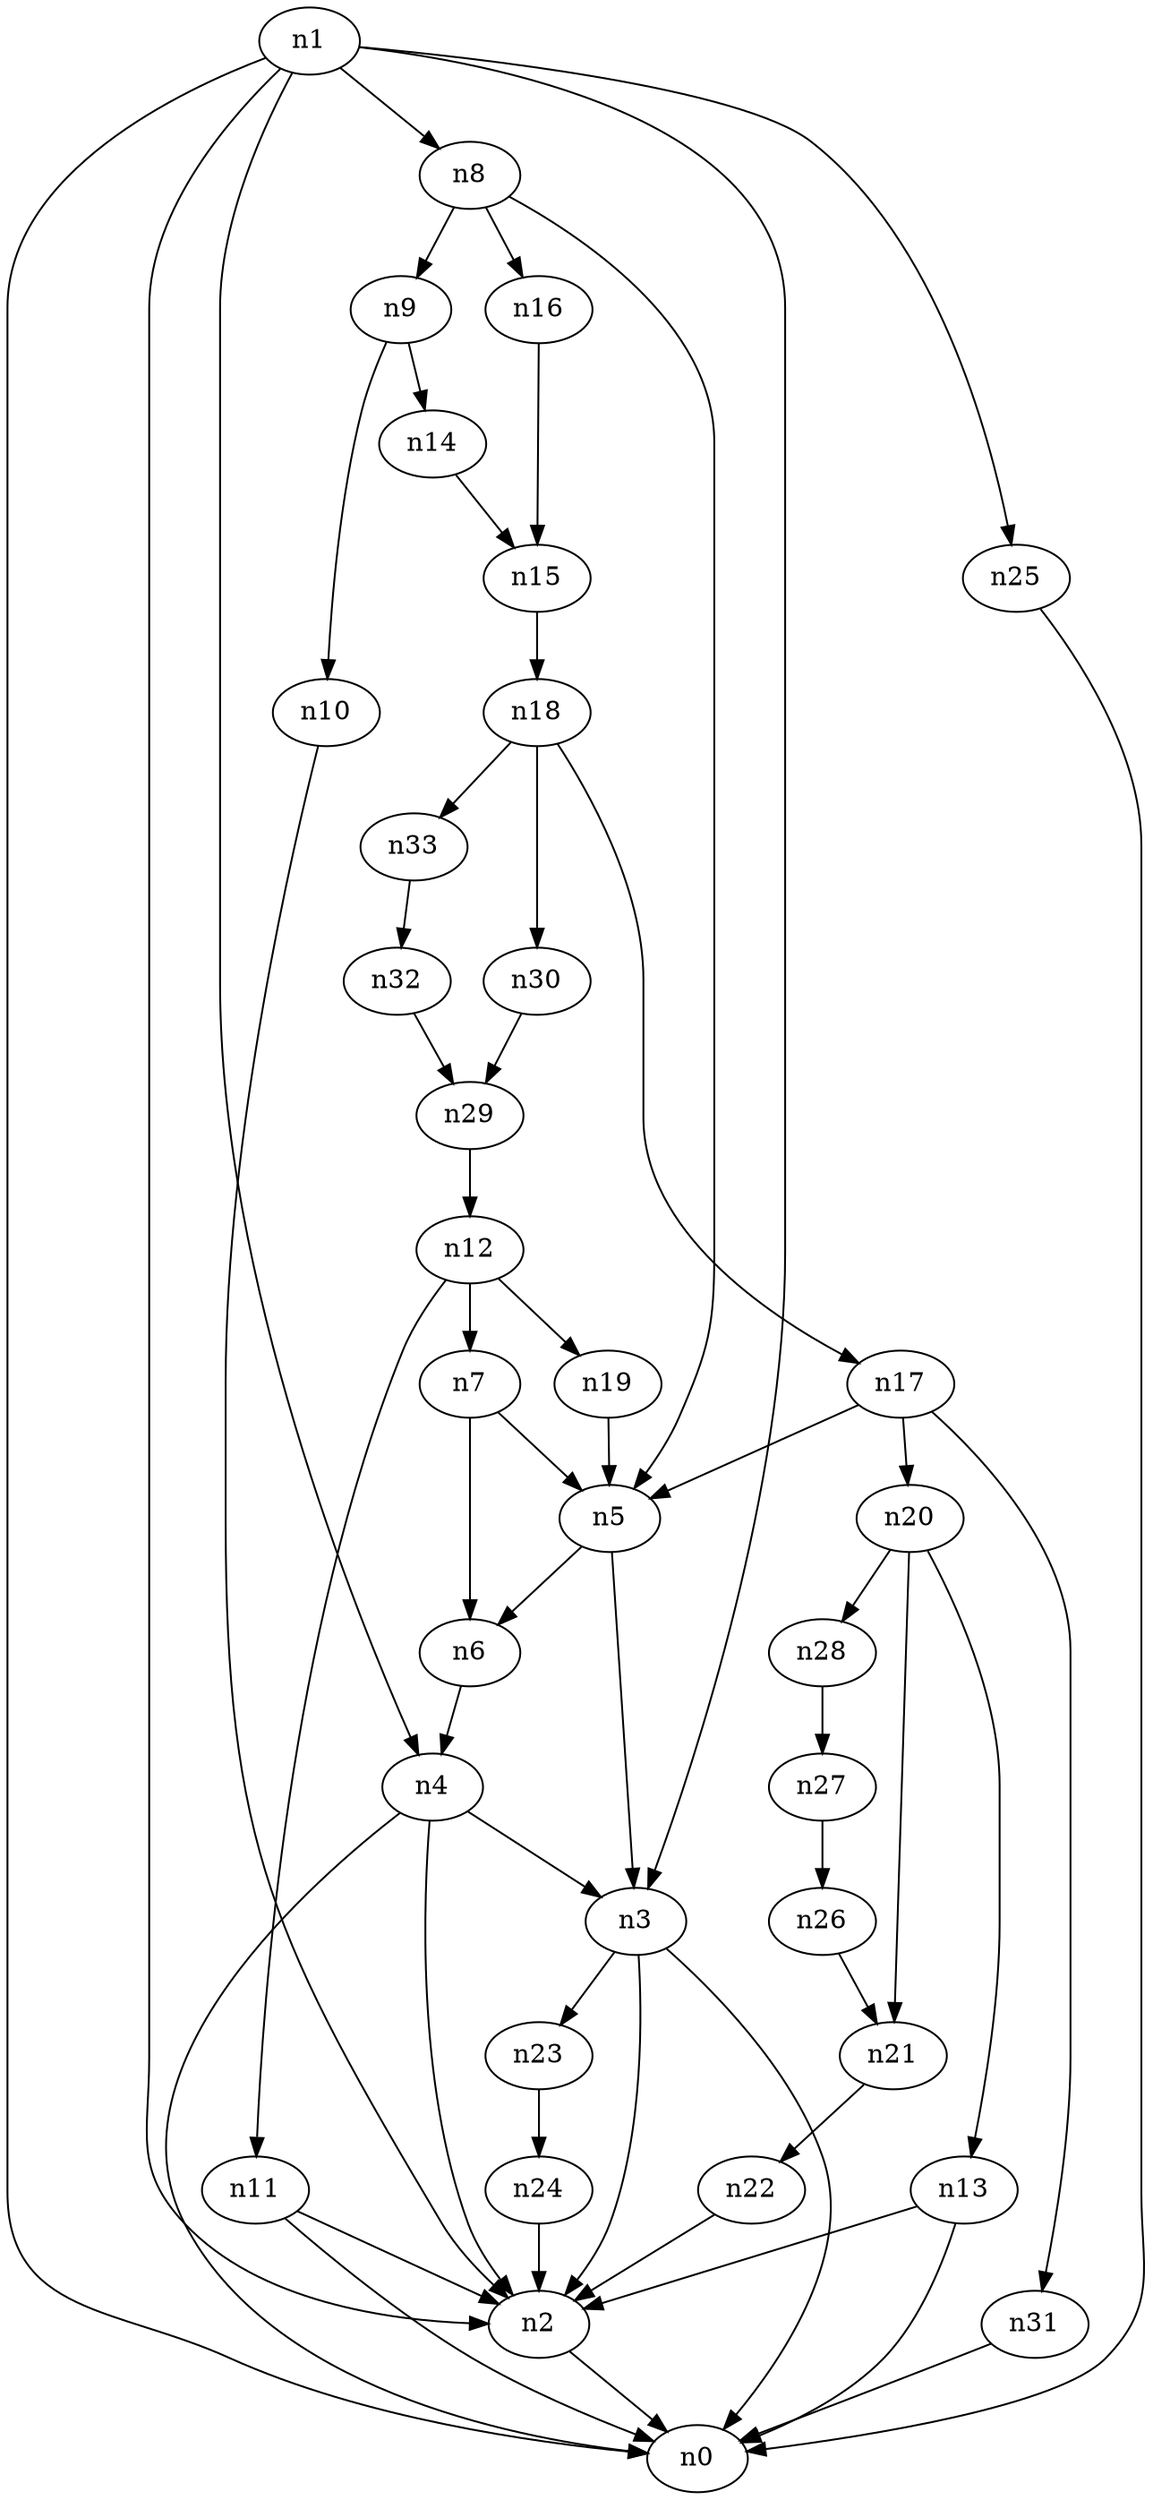 digraph G {
	n1 -> n0	 [_graphml_id=e0];
	n1 -> n2	 [_graphml_id=e1];
	n1 -> n3	 [_graphml_id=e6];
	n1 -> n4	 [_graphml_id=e9];
	n1 -> n8	 [_graphml_id=e24];
	n1 -> n25	 [_graphml_id=e43];
	n2 -> n0	 [_graphml_id=e5];
	n3 -> n0	 [_graphml_id=e8];
	n3 -> n2	 [_graphml_id=e2];
	n3 -> n23	 [_graphml_id=e39];
	n4 -> n0	 [_graphml_id=e4];
	n4 -> n2	 [_graphml_id=e7];
	n4 -> n3	 [_graphml_id=e3];
	n5 -> n3	 [_graphml_id=e10];
	n5 -> n6	 [_graphml_id=e11];
	n6 -> n4	 [_graphml_id=e12];
	n7 -> n5	 [_graphml_id=e14];
	n7 -> n6	 [_graphml_id=e13];
	n8 -> n5	 [_graphml_id=e15];
	n8 -> n9	 [_graphml_id=e16];
	n8 -> n16	 [_graphml_id=e28];
	n9 -> n10	 [_graphml_id=e17];
	n9 -> n14	 [_graphml_id=e25];
	n10 -> n2	 [_graphml_id=e18];
	n11 -> n0	 [_graphml_id=e19];
	n11 -> n2	 [_graphml_id=e34];
	n12 -> n7	 [_graphml_id=e21];
	n12 -> n11	 [_graphml_id=e20];
	n12 -> n19	 [_graphml_id=e32];
	n13 -> n0	 [_graphml_id=e23];
	n13 -> n2	 [_graphml_id=e22];
	n14 -> n15	 [_graphml_id=e26];
	n15 -> n18	 [_graphml_id=e31];
	n16 -> n15	 [_graphml_id=e27];
	n17 -> n5	 [_graphml_id=e29];
	n17 -> n20	 [_graphml_id=e35];
	n17 -> n31	 [_graphml_id=e53];
	n18 -> n17	 [_graphml_id=e30];
	n18 -> n30	 [_graphml_id=e51];
	n18 -> n33	 [_graphml_id=e56];
	n19 -> n5	 [_graphml_id=e33];
	n20 -> n13	 [_graphml_id=e44];
	n20 -> n21	 [_graphml_id=e36];
	n20 -> n28	 [_graphml_id=e48];
	n21 -> n22	 [_graphml_id=e37];
	n22 -> n2	 [_graphml_id=e38];
	n23 -> n24	 [_graphml_id=e40];
	n24 -> n2	 [_graphml_id=e41];
	n25 -> n0	 [_graphml_id=e42];
	n26 -> n21	 [_graphml_id=e45];
	n27 -> n26	 [_graphml_id=e46];
	n28 -> n27	 [_graphml_id=e47];
	n29 -> n12	 [_graphml_id=e49];
	n30 -> n29	 [_graphml_id=e50];
	n31 -> n0	 [_graphml_id=e52];
	n32 -> n29	 [_graphml_id=e54];
	n33 -> n32	 [_graphml_id=e55];
}
